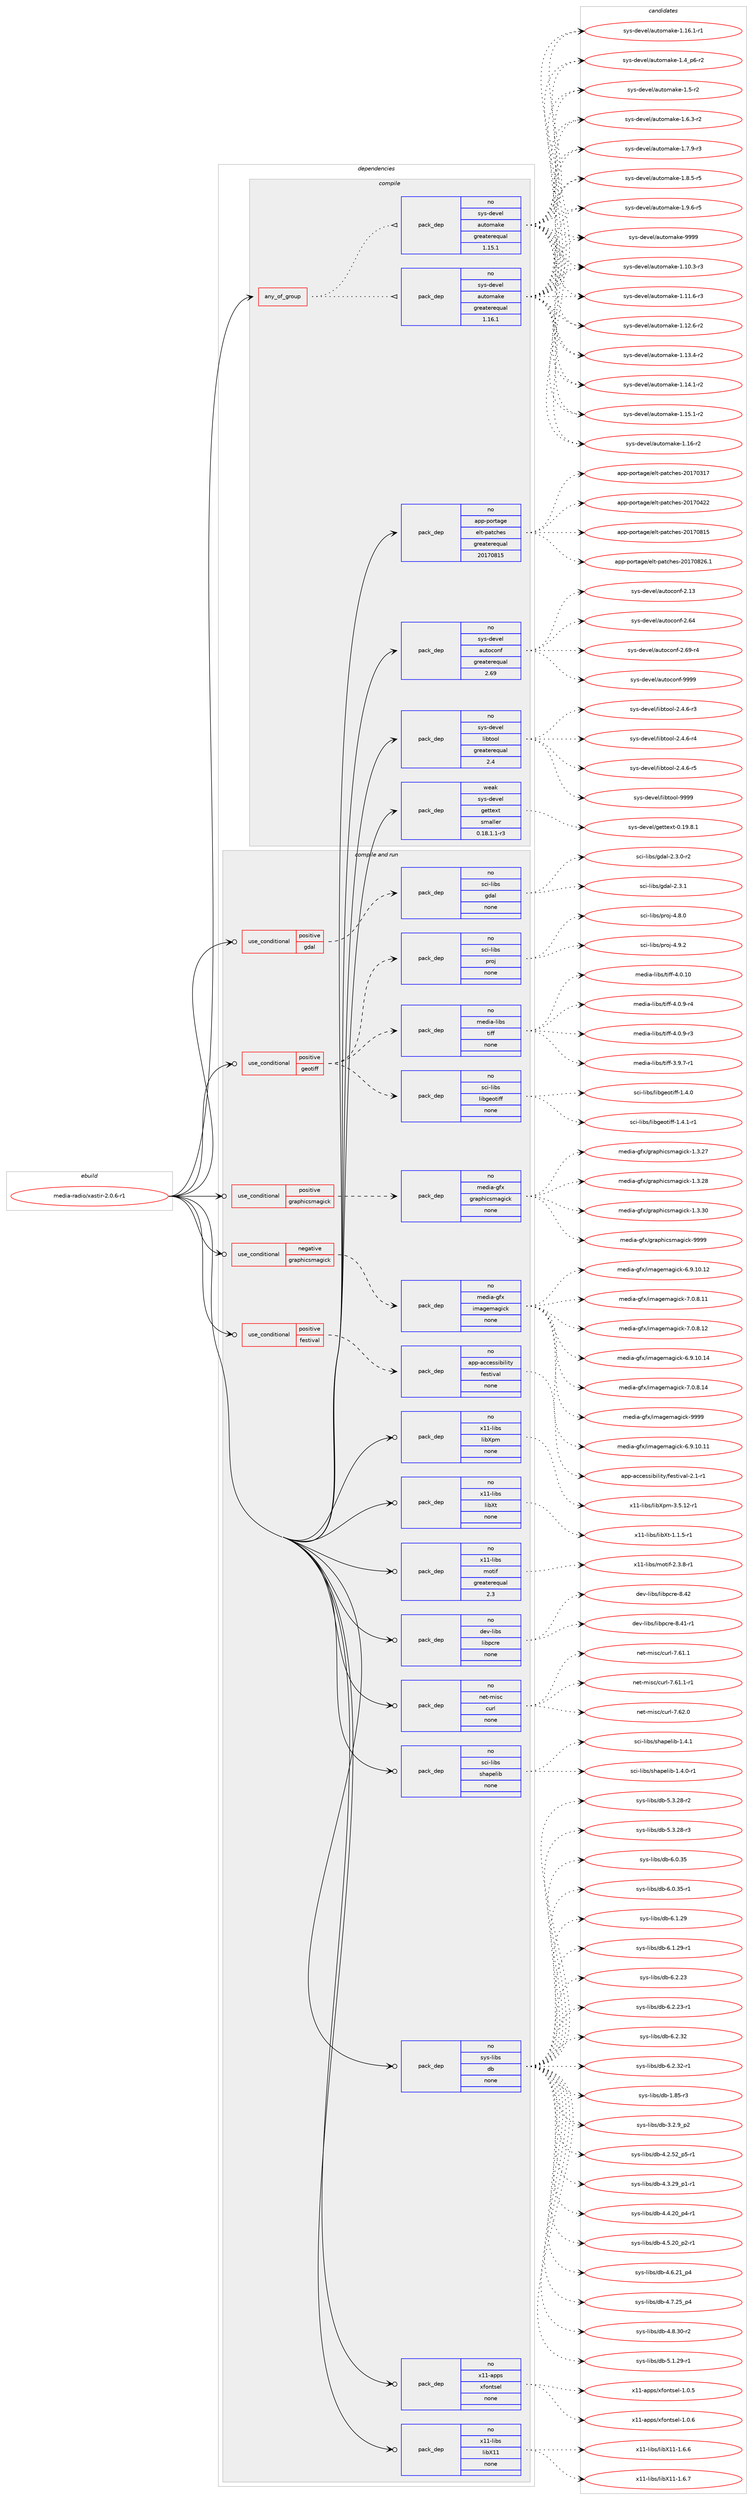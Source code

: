 digraph prolog {

# *************
# Graph options
# *************

newrank=true;
concentrate=true;
compound=true;
graph [rankdir=LR,fontname=Helvetica,fontsize=10,ranksep=1.5];#, ranksep=2.5, nodesep=0.2];
edge  [arrowhead=vee];
node  [fontname=Helvetica,fontsize=10];

# **********
# The ebuild
# **********

subgraph cluster_leftcol {
color=gray;
rank=same;
label=<<i>ebuild</i>>;
id [label="media-radio/xastir-2.0.6-r1", color=red, width=4, href="../media-radio/xastir-2.0.6-r1.svg"];
}

# ****************
# The dependencies
# ****************

subgraph cluster_midcol {
color=gray;
label=<<i>dependencies</i>>;
subgraph cluster_compile {
fillcolor="#eeeeee";
style=filled;
label=<<i>compile</i>>;
subgraph any124 {
dependency5331 [label=<<TABLE BORDER="0" CELLBORDER="1" CELLSPACING="0" CELLPADDING="4"><TR><TD CELLPADDING="10">any_of_group</TD></TR></TABLE>>, shape=none, color=red];subgraph pack4375 {
dependency5332 [label=<<TABLE BORDER="0" CELLBORDER="1" CELLSPACING="0" CELLPADDING="4" WIDTH="220"><TR><TD ROWSPAN="6" CELLPADDING="30">pack_dep</TD></TR><TR><TD WIDTH="110">no</TD></TR><TR><TD>sys-devel</TD></TR><TR><TD>automake</TD></TR><TR><TD>greaterequal</TD></TR><TR><TD>1.16.1</TD></TR></TABLE>>, shape=none, color=blue];
}
dependency5331:e -> dependency5332:w [weight=20,style="dotted",arrowhead="oinv"];
subgraph pack4376 {
dependency5333 [label=<<TABLE BORDER="0" CELLBORDER="1" CELLSPACING="0" CELLPADDING="4" WIDTH="220"><TR><TD ROWSPAN="6" CELLPADDING="30">pack_dep</TD></TR><TR><TD WIDTH="110">no</TD></TR><TR><TD>sys-devel</TD></TR><TR><TD>automake</TD></TR><TR><TD>greaterequal</TD></TR><TR><TD>1.15.1</TD></TR></TABLE>>, shape=none, color=blue];
}
dependency5331:e -> dependency5333:w [weight=20,style="dotted",arrowhead="oinv"];
}
id:e -> dependency5331:w [weight=20,style="solid",arrowhead="vee"];
subgraph pack4377 {
dependency5334 [label=<<TABLE BORDER="0" CELLBORDER="1" CELLSPACING="0" CELLPADDING="4" WIDTH="220"><TR><TD ROWSPAN="6" CELLPADDING="30">pack_dep</TD></TR><TR><TD WIDTH="110">no</TD></TR><TR><TD>app-portage</TD></TR><TR><TD>elt-patches</TD></TR><TR><TD>greaterequal</TD></TR><TR><TD>20170815</TD></TR></TABLE>>, shape=none, color=blue];
}
id:e -> dependency5334:w [weight=20,style="solid",arrowhead="vee"];
subgraph pack4378 {
dependency5335 [label=<<TABLE BORDER="0" CELLBORDER="1" CELLSPACING="0" CELLPADDING="4" WIDTH="220"><TR><TD ROWSPAN="6" CELLPADDING="30">pack_dep</TD></TR><TR><TD WIDTH="110">no</TD></TR><TR><TD>sys-devel</TD></TR><TR><TD>autoconf</TD></TR><TR><TD>greaterequal</TD></TR><TR><TD>2.69</TD></TR></TABLE>>, shape=none, color=blue];
}
id:e -> dependency5335:w [weight=20,style="solid",arrowhead="vee"];
subgraph pack4379 {
dependency5336 [label=<<TABLE BORDER="0" CELLBORDER="1" CELLSPACING="0" CELLPADDING="4" WIDTH="220"><TR><TD ROWSPAN="6" CELLPADDING="30">pack_dep</TD></TR><TR><TD WIDTH="110">no</TD></TR><TR><TD>sys-devel</TD></TR><TR><TD>libtool</TD></TR><TR><TD>greaterequal</TD></TR><TR><TD>2.4</TD></TR></TABLE>>, shape=none, color=blue];
}
id:e -> dependency5336:w [weight=20,style="solid",arrowhead="vee"];
subgraph pack4380 {
dependency5337 [label=<<TABLE BORDER="0" CELLBORDER="1" CELLSPACING="0" CELLPADDING="4" WIDTH="220"><TR><TD ROWSPAN="6" CELLPADDING="30">pack_dep</TD></TR><TR><TD WIDTH="110">weak</TD></TR><TR><TD>sys-devel</TD></TR><TR><TD>gettext</TD></TR><TR><TD>smaller</TD></TR><TR><TD>0.18.1.1-r3</TD></TR></TABLE>>, shape=none, color=blue];
}
id:e -> dependency5337:w [weight=20,style="solid",arrowhead="vee"];
}
subgraph cluster_compileandrun {
fillcolor="#eeeeee";
style=filled;
label=<<i>compile and run</i>>;
subgraph cond824 {
dependency5338 [label=<<TABLE BORDER="0" CELLBORDER="1" CELLSPACING="0" CELLPADDING="4"><TR><TD ROWSPAN="3" CELLPADDING="10">use_conditional</TD></TR><TR><TD>negative</TD></TR><TR><TD>graphicsmagick</TD></TR></TABLE>>, shape=none, color=red];
subgraph pack4381 {
dependency5339 [label=<<TABLE BORDER="0" CELLBORDER="1" CELLSPACING="0" CELLPADDING="4" WIDTH="220"><TR><TD ROWSPAN="6" CELLPADDING="30">pack_dep</TD></TR><TR><TD WIDTH="110">no</TD></TR><TR><TD>media-gfx</TD></TR><TR><TD>imagemagick</TD></TR><TR><TD>none</TD></TR><TR><TD></TD></TR></TABLE>>, shape=none, color=blue];
}
dependency5338:e -> dependency5339:w [weight=20,style="dashed",arrowhead="vee"];
}
id:e -> dependency5338:w [weight=20,style="solid",arrowhead="odotvee"];
subgraph cond825 {
dependency5340 [label=<<TABLE BORDER="0" CELLBORDER="1" CELLSPACING="0" CELLPADDING="4"><TR><TD ROWSPAN="3" CELLPADDING="10">use_conditional</TD></TR><TR><TD>positive</TD></TR><TR><TD>festival</TD></TR></TABLE>>, shape=none, color=red];
subgraph pack4382 {
dependency5341 [label=<<TABLE BORDER="0" CELLBORDER="1" CELLSPACING="0" CELLPADDING="4" WIDTH="220"><TR><TD ROWSPAN="6" CELLPADDING="30">pack_dep</TD></TR><TR><TD WIDTH="110">no</TD></TR><TR><TD>app-accessibility</TD></TR><TR><TD>festival</TD></TR><TR><TD>none</TD></TR><TR><TD></TD></TR></TABLE>>, shape=none, color=blue];
}
dependency5340:e -> dependency5341:w [weight=20,style="dashed",arrowhead="vee"];
}
id:e -> dependency5340:w [weight=20,style="solid",arrowhead="odotvee"];
subgraph cond826 {
dependency5342 [label=<<TABLE BORDER="0" CELLBORDER="1" CELLSPACING="0" CELLPADDING="4"><TR><TD ROWSPAN="3" CELLPADDING="10">use_conditional</TD></TR><TR><TD>positive</TD></TR><TR><TD>gdal</TD></TR></TABLE>>, shape=none, color=red];
subgraph pack4383 {
dependency5343 [label=<<TABLE BORDER="0" CELLBORDER="1" CELLSPACING="0" CELLPADDING="4" WIDTH="220"><TR><TD ROWSPAN="6" CELLPADDING="30">pack_dep</TD></TR><TR><TD WIDTH="110">no</TD></TR><TR><TD>sci-libs</TD></TR><TR><TD>gdal</TD></TR><TR><TD>none</TD></TR><TR><TD></TD></TR></TABLE>>, shape=none, color=blue];
}
dependency5342:e -> dependency5343:w [weight=20,style="dashed",arrowhead="vee"];
}
id:e -> dependency5342:w [weight=20,style="solid",arrowhead="odotvee"];
subgraph cond827 {
dependency5344 [label=<<TABLE BORDER="0" CELLBORDER="1" CELLSPACING="0" CELLPADDING="4"><TR><TD ROWSPAN="3" CELLPADDING="10">use_conditional</TD></TR><TR><TD>positive</TD></TR><TR><TD>geotiff</TD></TR></TABLE>>, shape=none, color=red];
subgraph pack4384 {
dependency5345 [label=<<TABLE BORDER="0" CELLBORDER="1" CELLSPACING="0" CELLPADDING="4" WIDTH="220"><TR><TD ROWSPAN="6" CELLPADDING="30">pack_dep</TD></TR><TR><TD WIDTH="110">no</TD></TR><TR><TD>sci-libs</TD></TR><TR><TD>proj</TD></TR><TR><TD>none</TD></TR><TR><TD></TD></TR></TABLE>>, shape=none, color=blue];
}
dependency5344:e -> dependency5345:w [weight=20,style="dashed",arrowhead="vee"];
subgraph pack4385 {
dependency5346 [label=<<TABLE BORDER="0" CELLBORDER="1" CELLSPACING="0" CELLPADDING="4" WIDTH="220"><TR><TD ROWSPAN="6" CELLPADDING="30">pack_dep</TD></TR><TR><TD WIDTH="110">no</TD></TR><TR><TD>sci-libs</TD></TR><TR><TD>libgeotiff</TD></TR><TR><TD>none</TD></TR><TR><TD></TD></TR></TABLE>>, shape=none, color=blue];
}
dependency5344:e -> dependency5346:w [weight=20,style="dashed",arrowhead="vee"];
subgraph pack4386 {
dependency5347 [label=<<TABLE BORDER="0" CELLBORDER="1" CELLSPACING="0" CELLPADDING="4" WIDTH="220"><TR><TD ROWSPAN="6" CELLPADDING="30">pack_dep</TD></TR><TR><TD WIDTH="110">no</TD></TR><TR><TD>media-libs</TD></TR><TR><TD>tiff</TD></TR><TR><TD>none</TD></TR><TR><TD></TD></TR></TABLE>>, shape=none, color=blue];
}
dependency5344:e -> dependency5347:w [weight=20,style="dashed",arrowhead="vee"];
}
id:e -> dependency5344:w [weight=20,style="solid",arrowhead="odotvee"];
subgraph cond828 {
dependency5348 [label=<<TABLE BORDER="0" CELLBORDER="1" CELLSPACING="0" CELLPADDING="4"><TR><TD ROWSPAN="3" CELLPADDING="10">use_conditional</TD></TR><TR><TD>positive</TD></TR><TR><TD>graphicsmagick</TD></TR></TABLE>>, shape=none, color=red];
subgraph pack4387 {
dependency5349 [label=<<TABLE BORDER="0" CELLBORDER="1" CELLSPACING="0" CELLPADDING="4" WIDTH="220"><TR><TD ROWSPAN="6" CELLPADDING="30">pack_dep</TD></TR><TR><TD WIDTH="110">no</TD></TR><TR><TD>media-gfx</TD></TR><TR><TD>graphicsmagick</TD></TR><TR><TD>none</TD></TR><TR><TD></TD></TR></TABLE>>, shape=none, color=blue];
}
dependency5348:e -> dependency5349:w [weight=20,style="dashed",arrowhead="vee"];
}
id:e -> dependency5348:w [weight=20,style="solid",arrowhead="odotvee"];
subgraph pack4388 {
dependency5350 [label=<<TABLE BORDER="0" CELLBORDER="1" CELLSPACING="0" CELLPADDING="4" WIDTH="220"><TR><TD ROWSPAN="6" CELLPADDING="30">pack_dep</TD></TR><TR><TD WIDTH="110">no</TD></TR><TR><TD>dev-libs</TD></TR><TR><TD>libpcre</TD></TR><TR><TD>none</TD></TR><TR><TD></TD></TR></TABLE>>, shape=none, color=blue];
}
id:e -> dependency5350:w [weight=20,style="solid",arrowhead="odotvee"];
subgraph pack4389 {
dependency5351 [label=<<TABLE BORDER="0" CELLBORDER="1" CELLSPACING="0" CELLPADDING="4" WIDTH="220"><TR><TD ROWSPAN="6" CELLPADDING="30">pack_dep</TD></TR><TR><TD WIDTH="110">no</TD></TR><TR><TD>net-misc</TD></TR><TR><TD>curl</TD></TR><TR><TD>none</TD></TR><TR><TD></TD></TR></TABLE>>, shape=none, color=blue];
}
id:e -> dependency5351:w [weight=20,style="solid",arrowhead="odotvee"];
subgraph pack4390 {
dependency5352 [label=<<TABLE BORDER="0" CELLBORDER="1" CELLSPACING="0" CELLPADDING="4" WIDTH="220"><TR><TD ROWSPAN="6" CELLPADDING="30">pack_dep</TD></TR><TR><TD WIDTH="110">no</TD></TR><TR><TD>sci-libs</TD></TR><TR><TD>shapelib</TD></TR><TR><TD>none</TD></TR><TR><TD></TD></TR></TABLE>>, shape=none, color=blue];
}
id:e -> dependency5352:w [weight=20,style="solid",arrowhead="odotvee"];
subgraph pack4391 {
dependency5353 [label=<<TABLE BORDER="0" CELLBORDER="1" CELLSPACING="0" CELLPADDING="4" WIDTH="220"><TR><TD ROWSPAN="6" CELLPADDING="30">pack_dep</TD></TR><TR><TD WIDTH="110">no</TD></TR><TR><TD>sys-libs</TD></TR><TR><TD>db</TD></TR><TR><TD>none</TD></TR><TR><TD></TD></TR></TABLE>>, shape=none, color=blue];
}
id:e -> dependency5353:w [weight=20,style="solid",arrowhead="odotvee"];
subgraph pack4392 {
dependency5354 [label=<<TABLE BORDER="0" CELLBORDER="1" CELLSPACING="0" CELLPADDING="4" WIDTH="220"><TR><TD ROWSPAN="6" CELLPADDING="30">pack_dep</TD></TR><TR><TD WIDTH="110">no</TD></TR><TR><TD>x11-apps</TD></TR><TR><TD>xfontsel</TD></TR><TR><TD>none</TD></TR><TR><TD></TD></TR></TABLE>>, shape=none, color=blue];
}
id:e -> dependency5354:w [weight=20,style="solid",arrowhead="odotvee"];
subgraph pack4393 {
dependency5355 [label=<<TABLE BORDER="0" CELLBORDER="1" CELLSPACING="0" CELLPADDING="4" WIDTH="220"><TR><TD ROWSPAN="6" CELLPADDING="30">pack_dep</TD></TR><TR><TD WIDTH="110">no</TD></TR><TR><TD>x11-libs</TD></TR><TR><TD>libX11</TD></TR><TR><TD>none</TD></TR><TR><TD></TD></TR></TABLE>>, shape=none, color=blue];
}
id:e -> dependency5355:w [weight=20,style="solid",arrowhead="odotvee"];
subgraph pack4394 {
dependency5356 [label=<<TABLE BORDER="0" CELLBORDER="1" CELLSPACING="0" CELLPADDING="4" WIDTH="220"><TR><TD ROWSPAN="6" CELLPADDING="30">pack_dep</TD></TR><TR><TD WIDTH="110">no</TD></TR><TR><TD>x11-libs</TD></TR><TR><TD>libXpm</TD></TR><TR><TD>none</TD></TR><TR><TD></TD></TR></TABLE>>, shape=none, color=blue];
}
id:e -> dependency5356:w [weight=20,style="solid",arrowhead="odotvee"];
subgraph pack4395 {
dependency5357 [label=<<TABLE BORDER="0" CELLBORDER="1" CELLSPACING="0" CELLPADDING="4" WIDTH="220"><TR><TD ROWSPAN="6" CELLPADDING="30">pack_dep</TD></TR><TR><TD WIDTH="110">no</TD></TR><TR><TD>x11-libs</TD></TR><TR><TD>libXt</TD></TR><TR><TD>none</TD></TR><TR><TD></TD></TR></TABLE>>, shape=none, color=blue];
}
id:e -> dependency5357:w [weight=20,style="solid",arrowhead="odotvee"];
subgraph pack4396 {
dependency5358 [label=<<TABLE BORDER="0" CELLBORDER="1" CELLSPACING="0" CELLPADDING="4" WIDTH="220"><TR><TD ROWSPAN="6" CELLPADDING="30">pack_dep</TD></TR><TR><TD WIDTH="110">no</TD></TR><TR><TD>x11-libs</TD></TR><TR><TD>motif</TD></TR><TR><TD>greaterequal</TD></TR><TR><TD>2.3</TD></TR></TABLE>>, shape=none, color=blue];
}
id:e -> dependency5358:w [weight=20,style="solid",arrowhead="odotvee"];
}
subgraph cluster_run {
fillcolor="#eeeeee";
style=filled;
label=<<i>run</i>>;
}
}

# **************
# The candidates
# **************

subgraph cluster_choices {
rank=same;
color=gray;
label=<<i>candidates</i>>;

subgraph choice4375 {
color=black;
nodesep=1;
choice11512111545100101118101108479711711611110997107101454946494846514511451 [label="sys-devel/automake-1.10.3-r3", color=red, width=4,href="../sys-devel/automake-1.10.3-r3.svg"];
choice11512111545100101118101108479711711611110997107101454946494946544511451 [label="sys-devel/automake-1.11.6-r3", color=red, width=4,href="../sys-devel/automake-1.11.6-r3.svg"];
choice11512111545100101118101108479711711611110997107101454946495046544511450 [label="sys-devel/automake-1.12.6-r2", color=red, width=4,href="../sys-devel/automake-1.12.6-r2.svg"];
choice11512111545100101118101108479711711611110997107101454946495146524511450 [label="sys-devel/automake-1.13.4-r2", color=red, width=4,href="../sys-devel/automake-1.13.4-r2.svg"];
choice11512111545100101118101108479711711611110997107101454946495246494511450 [label="sys-devel/automake-1.14.1-r2", color=red, width=4,href="../sys-devel/automake-1.14.1-r2.svg"];
choice11512111545100101118101108479711711611110997107101454946495346494511450 [label="sys-devel/automake-1.15.1-r2", color=red, width=4,href="../sys-devel/automake-1.15.1-r2.svg"];
choice1151211154510010111810110847971171161111099710710145494649544511450 [label="sys-devel/automake-1.16-r2", color=red, width=4,href="../sys-devel/automake-1.16-r2.svg"];
choice11512111545100101118101108479711711611110997107101454946495446494511449 [label="sys-devel/automake-1.16.1-r1", color=red, width=4,href="../sys-devel/automake-1.16.1-r1.svg"];
choice115121115451001011181011084797117116111109971071014549465295112544511450 [label="sys-devel/automake-1.4_p6-r2", color=red, width=4,href="../sys-devel/automake-1.4_p6-r2.svg"];
choice11512111545100101118101108479711711611110997107101454946534511450 [label="sys-devel/automake-1.5-r2", color=red, width=4,href="../sys-devel/automake-1.5-r2.svg"];
choice115121115451001011181011084797117116111109971071014549465446514511450 [label="sys-devel/automake-1.6.3-r2", color=red, width=4,href="../sys-devel/automake-1.6.3-r2.svg"];
choice115121115451001011181011084797117116111109971071014549465546574511451 [label="sys-devel/automake-1.7.9-r3", color=red, width=4,href="../sys-devel/automake-1.7.9-r3.svg"];
choice115121115451001011181011084797117116111109971071014549465646534511453 [label="sys-devel/automake-1.8.5-r5", color=red, width=4,href="../sys-devel/automake-1.8.5-r5.svg"];
choice115121115451001011181011084797117116111109971071014549465746544511453 [label="sys-devel/automake-1.9.6-r5", color=red, width=4,href="../sys-devel/automake-1.9.6-r5.svg"];
choice115121115451001011181011084797117116111109971071014557575757 [label="sys-devel/automake-9999", color=red, width=4,href="../sys-devel/automake-9999.svg"];
dependency5332:e -> choice11512111545100101118101108479711711611110997107101454946494846514511451:w [style=dotted,weight="100"];
dependency5332:e -> choice11512111545100101118101108479711711611110997107101454946494946544511451:w [style=dotted,weight="100"];
dependency5332:e -> choice11512111545100101118101108479711711611110997107101454946495046544511450:w [style=dotted,weight="100"];
dependency5332:e -> choice11512111545100101118101108479711711611110997107101454946495146524511450:w [style=dotted,weight="100"];
dependency5332:e -> choice11512111545100101118101108479711711611110997107101454946495246494511450:w [style=dotted,weight="100"];
dependency5332:e -> choice11512111545100101118101108479711711611110997107101454946495346494511450:w [style=dotted,weight="100"];
dependency5332:e -> choice1151211154510010111810110847971171161111099710710145494649544511450:w [style=dotted,weight="100"];
dependency5332:e -> choice11512111545100101118101108479711711611110997107101454946495446494511449:w [style=dotted,weight="100"];
dependency5332:e -> choice115121115451001011181011084797117116111109971071014549465295112544511450:w [style=dotted,weight="100"];
dependency5332:e -> choice11512111545100101118101108479711711611110997107101454946534511450:w [style=dotted,weight="100"];
dependency5332:e -> choice115121115451001011181011084797117116111109971071014549465446514511450:w [style=dotted,weight="100"];
dependency5332:e -> choice115121115451001011181011084797117116111109971071014549465546574511451:w [style=dotted,weight="100"];
dependency5332:e -> choice115121115451001011181011084797117116111109971071014549465646534511453:w [style=dotted,weight="100"];
dependency5332:e -> choice115121115451001011181011084797117116111109971071014549465746544511453:w [style=dotted,weight="100"];
dependency5332:e -> choice115121115451001011181011084797117116111109971071014557575757:w [style=dotted,weight="100"];
}
subgraph choice4376 {
color=black;
nodesep=1;
choice11512111545100101118101108479711711611110997107101454946494846514511451 [label="sys-devel/automake-1.10.3-r3", color=red, width=4,href="../sys-devel/automake-1.10.3-r3.svg"];
choice11512111545100101118101108479711711611110997107101454946494946544511451 [label="sys-devel/automake-1.11.6-r3", color=red, width=4,href="../sys-devel/automake-1.11.6-r3.svg"];
choice11512111545100101118101108479711711611110997107101454946495046544511450 [label="sys-devel/automake-1.12.6-r2", color=red, width=4,href="../sys-devel/automake-1.12.6-r2.svg"];
choice11512111545100101118101108479711711611110997107101454946495146524511450 [label="sys-devel/automake-1.13.4-r2", color=red, width=4,href="../sys-devel/automake-1.13.4-r2.svg"];
choice11512111545100101118101108479711711611110997107101454946495246494511450 [label="sys-devel/automake-1.14.1-r2", color=red, width=4,href="../sys-devel/automake-1.14.1-r2.svg"];
choice11512111545100101118101108479711711611110997107101454946495346494511450 [label="sys-devel/automake-1.15.1-r2", color=red, width=4,href="../sys-devel/automake-1.15.1-r2.svg"];
choice1151211154510010111810110847971171161111099710710145494649544511450 [label="sys-devel/automake-1.16-r2", color=red, width=4,href="../sys-devel/automake-1.16-r2.svg"];
choice11512111545100101118101108479711711611110997107101454946495446494511449 [label="sys-devel/automake-1.16.1-r1", color=red, width=4,href="../sys-devel/automake-1.16.1-r1.svg"];
choice115121115451001011181011084797117116111109971071014549465295112544511450 [label="sys-devel/automake-1.4_p6-r2", color=red, width=4,href="../sys-devel/automake-1.4_p6-r2.svg"];
choice11512111545100101118101108479711711611110997107101454946534511450 [label="sys-devel/automake-1.5-r2", color=red, width=4,href="../sys-devel/automake-1.5-r2.svg"];
choice115121115451001011181011084797117116111109971071014549465446514511450 [label="sys-devel/automake-1.6.3-r2", color=red, width=4,href="../sys-devel/automake-1.6.3-r2.svg"];
choice115121115451001011181011084797117116111109971071014549465546574511451 [label="sys-devel/automake-1.7.9-r3", color=red, width=4,href="../sys-devel/automake-1.7.9-r3.svg"];
choice115121115451001011181011084797117116111109971071014549465646534511453 [label="sys-devel/automake-1.8.5-r5", color=red, width=4,href="../sys-devel/automake-1.8.5-r5.svg"];
choice115121115451001011181011084797117116111109971071014549465746544511453 [label="sys-devel/automake-1.9.6-r5", color=red, width=4,href="../sys-devel/automake-1.9.6-r5.svg"];
choice115121115451001011181011084797117116111109971071014557575757 [label="sys-devel/automake-9999", color=red, width=4,href="../sys-devel/automake-9999.svg"];
dependency5333:e -> choice11512111545100101118101108479711711611110997107101454946494846514511451:w [style=dotted,weight="100"];
dependency5333:e -> choice11512111545100101118101108479711711611110997107101454946494946544511451:w [style=dotted,weight="100"];
dependency5333:e -> choice11512111545100101118101108479711711611110997107101454946495046544511450:w [style=dotted,weight="100"];
dependency5333:e -> choice11512111545100101118101108479711711611110997107101454946495146524511450:w [style=dotted,weight="100"];
dependency5333:e -> choice11512111545100101118101108479711711611110997107101454946495246494511450:w [style=dotted,weight="100"];
dependency5333:e -> choice11512111545100101118101108479711711611110997107101454946495346494511450:w [style=dotted,weight="100"];
dependency5333:e -> choice1151211154510010111810110847971171161111099710710145494649544511450:w [style=dotted,weight="100"];
dependency5333:e -> choice11512111545100101118101108479711711611110997107101454946495446494511449:w [style=dotted,weight="100"];
dependency5333:e -> choice115121115451001011181011084797117116111109971071014549465295112544511450:w [style=dotted,weight="100"];
dependency5333:e -> choice11512111545100101118101108479711711611110997107101454946534511450:w [style=dotted,weight="100"];
dependency5333:e -> choice115121115451001011181011084797117116111109971071014549465446514511450:w [style=dotted,weight="100"];
dependency5333:e -> choice115121115451001011181011084797117116111109971071014549465546574511451:w [style=dotted,weight="100"];
dependency5333:e -> choice115121115451001011181011084797117116111109971071014549465646534511453:w [style=dotted,weight="100"];
dependency5333:e -> choice115121115451001011181011084797117116111109971071014549465746544511453:w [style=dotted,weight="100"];
dependency5333:e -> choice115121115451001011181011084797117116111109971071014557575757:w [style=dotted,weight="100"];
}
subgraph choice4377 {
color=black;
nodesep=1;
choice97112112451121111141169710310147101108116451129711699104101115455048495548514955 [label="app-portage/elt-patches-20170317", color=red, width=4,href="../app-portage/elt-patches-20170317.svg"];
choice97112112451121111141169710310147101108116451129711699104101115455048495548525050 [label="app-portage/elt-patches-20170422", color=red, width=4,href="../app-portage/elt-patches-20170422.svg"];
choice97112112451121111141169710310147101108116451129711699104101115455048495548564953 [label="app-portage/elt-patches-20170815", color=red, width=4,href="../app-portage/elt-patches-20170815.svg"];
choice971121124511211111411697103101471011081164511297116991041011154550484955485650544649 [label="app-portage/elt-patches-20170826.1", color=red, width=4,href="../app-portage/elt-patches-20170826.1.svg"];
dependency5334:e -> choice97112112451121111141169710310147101108116451129711699104101115455048495548514955:w [style=dotted,weight="100"];
dependency5334:e -> choice97112112451121111141169710310147101108116451129711699104101115455048495548525050:w [style=dotted,weight="100"];
dependency5334:e -> choice97112112451121111141169710310147101108116451129711699104101115455048495548564953:w [style=dotted,weight="100"];
dependency5334:e -> choice971121124511211111411697103101471011081164511297116991041011154550484955485650544649:w [style=dotted,weight="100"];
}
subgraph choice4378 {
color=black;
nodesep=1;
choice115121115451001011181011084797117116111991111101024550464951 [label="sys-devel/autoconf-2.13", color=red, width=4,href="../sys-devel/autoconf-2.13.svg"];
choice115121115451001011181011084797117116111991111101024550465452 [label="sys-devel/autoconf-2.64", color=red, width=4,href="../sys-devel/autoconf-2.64.svg"];
choice1151211154510010111810110847971171161119911111010245504654574511452 [label="sys-devel/autoconf-2.69-r4", color=red, width=4,href="../sys-devel/autoconf-2.69-r4.svg"];
choice115121115451001011181011084797117116111991111101024557575757 [label="sys-devel/autoconf-9999", color=red, width=4,href="../sys-devel/autoconf-9999.svg"];
dependency5335:e -> choice115121115451001011181011084797117116111991111101024550464951:w [style=dotted,weight="100"];
dependency5335:e -> choice115121115451001011181011084797117116111991111101024550465452:w [style=dotted,weight="100"];
dependency5335:e -> choice1151211154510010111810110847971171161119911111010245504654574511452:w [style=dotted,weight="100"];
dependency5335:e -> choice115121115451001011181011084797117116111991111101024557575757:w [style=dotted,weight="100"];
}
subgraph choice4379 {
color=black;
nodesep=1;
choice1151211154510010111810110847108105981161111111084550465246544511451 [label="sys-devel/libtool-2.4.6-r3", color=red, width=4,href="../sys-devel/libtool-2.4.6-r3.svg"];
choice1151211154510010111810110847108105981161111111084550465246544511452 [label="sys-devel/libtool-2.4.6-r4", color=red, width=4,href="../sys-devel/libtool-2.4.6-r4.svg"];
choice1151211154510010111810110847108105981161111111084550465246544511453 [label="sys-devel/libtool-2.4.6-r5", color=red, width=4,href="../sys-devel/libtool-2.4.6-r5.svg"];
choice1151211154510010111810110847108105981161111111084557575757 [label="sys-devel/libtool-9999", color=red, width=4,href="../sys-devel/libtool-9999.svg"];
dependency5336:e -> choice1151211154510010111810110847108105981161111111084550465246544511451:w [style=dotted,weight="100"];
dependency5336:e -> choice1151211154510010111810110847108105981161111111084550465246544511452:w [style=dotted,weight="100"];
dependency5336:e -> choice1151211154510010111810110847108105981161111111084550465246544511453:w [style=dotted,weight="100"];
dependency5336:e -> choice1151211154510010111810110847108105981161111111084557575757:w [style=dotted,weight="100"];
}
subgraph choice4380 {
color=black;
nodesep=1;
choice1151211154510010111810110847103101116116101120116454846495746564649 [label="sys-devel/gettext-0.19.8.1", color=red, width=4,href="../sys-devel/gettext-0.19.8.1.svg"];
dependency5337:e -> choice1151211154510010111810110847103101116116101120116454846495746564649:w [style=dotted,weight="100"];
}
subgraph choice4381 {
color=black;
nodesep=1;
choice10910110010597451031021204710510997103101109971031059910745544657464948464949 [label="media-gfx/imagemagick-6.9.10.11", color=red, width=4,href="../media-gfx/imagemagick-6.9.10.11.svg"];
choice10910110010597451031021204710510997103101109971031059910745544657464948464950 [label="media-gfx/imagemagick-6.9.10.12", color=red, width=4,href="../media-gfx/imagemagick-6.9.10.12.svg"];
choice109101100105974510310212047105109971031011099710310599107455546484656464949 [label="media-gfx/imagemagick-7.0.8.11", color=red, width=4,href="../media-gfx/imagemagick-7.0.8.11.svg"];
choice109101100105974510310212047105109971031011099710310599107455546484656464950 [label="media-gfx/imagemagick-7.0.8.12", color=red, width=4,href="../media-gfx/imagemagick-7.0.8.12.svg"];
choice10910110010597451031021204710510997103101109971031059910745544657464948464952 [label="media-gfx/imagemagick-6.9.10.14", color=red, width=4,href="../media-gfx/imagemagick-6.9.10.14.svg"];
choice109101100105974510310212047105109971031011099710310599107455546484656464952 [label="media-gfx/imagemagick-7.0.8.14", color=red, width=4,href="../media-gfx/imagemagick-7.0.8.14.svg"];
choice1091011001059745103102120471051099710310110997103105991074557575757 [label="media-gfx/imagemagick-9999", color=red, width=4,href="../media-gfx/imagemagick-9999.svg"];
dependency5339:e -> choice10910110010597451031021204710510997103101109971031059910745544657464948464949:w [style=dotted,weight="100"];
dependency5339:e -> choice10910110010597451031021204710510997103101109971031059910745544657464948464950:w [style=dotted,weight="100"];
dependency5339:e -> choice109101100105974510310212047105109971031011099710310599107455546484656464949:w [style=dotted,weight="100"];
dependency5339:e -> choice109101100105974510310212047105109971031011099710310599107455546484656464950:w [style=dotted,weight="100"];
dependency5339:e -> choice10910110010597451031021204710510997103101109971031059910745544657464948464952:w [style=dotted,weight="100"];
dependency5339:e -> choice109101100105974510310212047105109971031011099710310599107455546484656464952:w [style=dotted,weight="100"];
dependency5339:e -> choice1091011001059745103102120471051099710310110997103105991074557575757:w [style=dotted,weight="100"];
}
subgraph choice4382 {
color=black;
nodesep=1;
choice9711211245979999101115115105981051081051161214710210111511610511897108455046494511449 [label="app-accessibility/festival-2.1-r1", color=red, width=4,href="../app-accessibility/festival-2.1-r1.svg"];
dependency5341:e -> choice9711211245979999101115115105981051081051161214710210111511610511897108455046494511449:w [style=dotted,weight="100"];
}
subgraph choice4383 {
color=black;
nodesep=1;
choice11599105451081059811547103100971084550465146484511450 [label="sci-libs/gdal-2.3.0-r2", color=red, width=4,href="../sci-libs/gdal-2.3.0-r2.svg"];
choice1159910545108105981154710310097108455046514649 [label="sci-libs/gdal-2.3.1", color=red, width=4,href="../sci-libs/gdal-2.3.1.svg"];
dependency5343:e -> choice11599105451081059811547103100971084550465146484511450:w [style=dotted,weight="100"];
dependency5343:e -> choice1159910545108105981154710310097108455046514649:w [style=dotted,weight="100"];
}
subgraph choice4384 {
color=black;
nodesep=1;
choice11599105451081059811547112114111106455246564648 [label="sci-libs/proj-4.8.0", color=red, width=4,href="../sci-libs/proj-4.8.0.svg"];
choice11599105451081059811547112114111106455246574650 [label="sci-libs/proj-4.9.2", color=red, width=4,href="../sci-libs/proj-4.9.2.svg"];
dependency5345:e -> choice11599105451081059811547112114111106455246564648:w [style=dotted,weight="100"];
dependency5345:e -> choice11599105451081059811547112114111106455246574650:w [style=dotted,weight="100"];
}
subgraph choice4385 {
color=black;
nodesep=1;
choice1159910545108105981154710810598103101111116105102102454946524648 [label="sci-libs/libgeotiff-1.4.0", color=red, width=4,href="../sci-libs/libgeotiff-1.4.0.svg"];
choice11599105451081059811547108105981031011111161051021024549465246494511449 [label="sci-libs/libgeotiff-1.4.1-r1", color=red, width=4,href="../sci-libs/libgeotiff-1.4.1-r1.svg"];
dependency5346:e -> choice1159910545108105981154710810598103101111116105102102454946524648:w [style=dotted,weight="100"];
dependency5346:e -> choice11599105451081059811547108105981031011111161051021024549465246494511449:w [style=dotted,weight="100"];
}
subgraph choice4386 {
color=black;
nodesep=1;
choice109101100105974510810598115471161051021024552464846574511451 [label="media-libs/tiff-4.0.9-r3", color=red, width=4,href="../media-libs/tiff-4.0.9-r3.svg"];
choice109101100105974510810598115471161051021024551465746554511449 [label="media-libs/tiff-3.9.7-r1", color=red, width=4,href="../media-libs/tiff-3.9.7-r1.svg"];
choice1091011001059745108105981154711610510210245524648464948 [label="media-libs/tiff-4.0.10", color=red, width=4,href="../media-libs/tiff-4.0.10.svg"];
choice109101100105974510810598115471161051021024552464846574511452 [label="media-libs/tiff-4.0.9-r4", color=red, width=4,href="../media-libs/tiff-4.0.9-r4.svg"];
dependency5347:e -> choice109101100105974510810598115471161051021024552464846574511451:w [style=dotted,weight="100"];
dependency5347:e -> choice109101100105974510810598115471161051021024551465746554511449:w [style=dotted,weight="100"];
dependency5347:e -> choice1091011001059745108105981154711610510210245524648464948:w [style=dotted,weight="100"];
dependency5347:e -> choice109101100105974510810598115471161051021024552464846574511452:w [style=dotted,weight="100"];
}
subgraph choice4387 {
color=black;
nodesep=1;
choice1091011001059745103102120471031149711210410599115109971031059910745494651465055 [label="media-gfx/graphicsmagick-1.3.27", color=red, width=4,href="../media-gfx/graphicsmagick-1.3.27.svg"];
choice1091011001059745103102120471031149711210410599115109971031059910745494651465056 [label="media-gfx/graphicsmagick-1.3.28", color=red, width=4,href="../media-gfx/graphicsmagick-1.3.28.svg"];
choice1091011001059745103102120471031149711210410599115109971031059910745494651465148 [label="media-gfx/graphicsmagick-1.3.30", color=red, width=4,href="../media-gfx/graphicsmagick-1.3.30.svg"];
choice109101100105974510310212047103114971121041059911510997103105991074557575757 [label="media-gfx/graphicsmagick-9999", color=red, width=4,href="../media-gfx/graphicsmagick-9999.svg"];
dependency5349:e -> choice1091011001059745103102120471031149711210410599115109971031059910745494651465055:w [style=dotted,weight="100"];
dependency5349:e -> choice1091011001059745103102120471031149711210410599115109971031059910745494651465056:w [style=dotted,weight="100"];
dependency5349:e -> choice1091011001059745103102120471031149711210410599115109971031059910745494651465148:w [style=dotted,weight="100"];
dependency5349:e -> choice109101100105974510310212047103114971121041059911510997103105991074557575757:w [style=dotted,weight="100"];
}
subgraph choice4388 {
color=black;
nodesep=1;
choice100101118451081059811547108105981129911410145564652494511449 [label="dev-libs/libpcre-8.41-r1", color=red, width=4,href="../dev-libs/libpcre-8.41-r1.svg"];
choice10010111845108105981154710810598112991141014556465250 [label="dev-libs/libpcre-8.42", color=red, width=4,href="../dev-libs/libpcre-8.42.svg"];
dependency5350:e -> choice100101118451081059811547108105981129911410145564652494511449:w [style=dotted,weight="100"];
dependency5350:e -> choice10010111845108105981154710810598112991141014556465250:w [style=dotted,weight="100"];
}
subgraph choice4389 {
color=black;
nodesep=1;
choice1101011164510910511599479911711410845554654494649 [label="net-misc/curl-7.61.1", color=red, width=4,href="../net-misc/curl-7.61.1.svg"];
choice11010111645109105115994799117114108455546544946494511449 [label="net-misc/curl-7.61.1-r1", color=red, width=4,href="../net-misc/curl-7.61.1-r1.svg"];
choice1101011164510910511599479911711410845554654504648 [label="net-misc/curl-7.62.0", color=red, width=4,href="../net-misc/curl-7.62.0.svg"];
dependency5351:e -> choice1101011164510910511599479911711410845554654494649:w [style=dotted,weight="100"];
dependency5351:e -> choice11010111645109105115994799117114108455546544946494511449:w [style=dotted,weight="100"];
dependency5351:e -> choice1101011164510910511599479911711410845554654504648:w [style=dotted,weight="100"];
}
subgraph choice4390 {
color=black;
nodesep=1;
choice1159910545108105981154711510497112101108105984549465246484511449 [label="sci-libs/shapelib-1.4.0-r1", color=red, width=4,href="../sci-libs/shapelib-1.4.0-r1.svg"];
choice115991054510810598115471151049711210110810598454946524649 [label="sci-libs/shapelib-1.4.1", color=red, width=4,href="../sci-libs/shapelib-1.4.1.svg"];
dependency5352:e -> choice1159910545108105981154711510497112101108105984549465246484511449:w [style=dotted,weight="100"];
dependency5352:e -> choice115991054510810598115471151049711210110810598454946524649:w [style=dotted,weight="100"];
}
subgraph choice4391 {
color=black;
nodesep=1;
choice1151211154510810598115471009845494656534511451 [label="sys-libs/db-1.85-r3", color=red, width=4,href="../sys-libs/db-1.85-r3.svg"];
choice115121115451081059811547100984551465046579511250 [label="sys-libs/db-3.2.9_p2", color=red, width=4,href="../sys-libs/db-3.2.9_p2.svg"];
choice115121115451081059811547100984552465046535095112534511449 [label="sys-libs/db-4.2.52_p5-r1", color=red, width=4,href="../sys-libs/db-4.2.52_p5-r1.svg"];
choice115121115451081059811547100984552465146505795112494511449 [label="sys-libs/db-4.3.29_p1-r1", color=red, width=4,href="../sys-libs/db-4.3.29_p1-r1.svg"];
choice115121115451081059811547100984552465246504895112524511449 [label="sys-libs/db-4.4.20_p4-r1", color=red, width=4,href="../sys-libs/db-4.4.20_p4-r1.svg"];
choice115121115451081059811547100984552465346504895112504511449 [label="sys-libs/db-4.5.20_p2-r1", color=red, width=4,href="../sys-libs/db-4.5.20_p2-r1.svg"];
choice11512111545108105981154710098455246544650499511252 [label="sys-libs/db-4.6.21_p4", color=red, width=4,href="../sys-libs/db-4.6.21_p4.svg"];
choice11512111545108105981154710098455246554650539511252 [label="sys-libs/db-4.7.25_p4", color=red, width=4,href="../sys-libs/db-4.7.25_p4.svg"];
choice11512111545108105981154710098455246564651484511450 [label="sys-libs/db-4.8.30-r2", color=red, width=4,href="../sys-libs/db-4.8.30-r2.svg"];
choice11512111545108105981154710098455346494650574511449 [label="sys-libs/db-5.1.29-r1", color=red, width=4,href="../sys-libs/db-5.1.29-r1.svg"];
choice11512111545108105981154710098455346514650564511450 [label="sys-libs/db-5.3.28-r2", color=red, width=4,href="../sys-libs/db-5.3.28-r2.svg"];
choice11512111545108105981154710098455346514650564511451 [label="sys-libs/db-5.3.28-r3", color=red, width=4,href="../sys-libs/db-5.3.28-r3.svg"];
choice1151211154510810598115471009845544648465153 [label="sys-libs/db-6.0.35", color=red, width=4,href="../sys-libs/db-6.0.35.svg"];
choice11512111545108105981154710098455446484651534511449 [label="sys-libs/db-6.0.35-r1", color=red, width=4,href="../sys-libs/db-6.0.35-r1.svg"];
choice1151211154510810598115471009845544649465057 [label="sys-libs/db-6.1.29", color=red, width=4,href="../sys-libs/db-6.1.29.svg"];
choice11512111545108105981154710098455446494650574511449 [label="sys-libs/db-6.1.29-r1", color=red, width=4,href="../sys-libs/db-6.1.29-r1.svg"];
choice1151211154510810598115471009845544650465051 [label="sys-libs/db-6.2.23", color=red, width=4,href="../sys-libs/db-6.2.23.svg"];
choice11512111545108105981154710098455446504650514511449 [label="sys-libs/db-6.2.23-r1", color=red, width=4,href="../sys-libs/db-6.2.23-r1.svg"];
choice1151211154510810598115471009845544650465150 [label="sys-libs/db-6.2.32", color=red, width=4,href="../sys-libs/db-6.2.32.svg"];
choice11512111545108105981154710098455446504651504511449 [label="sys-libs/db-6.2.32-r1", color=red, width=4,href="../sys-libs/db-6.2.32-r1.svg"];
dependency5353:e -> choice1151211154510810598115471009845494656534511451:w [style=dotted,weight="100"];
dependency5353:e -> choice115121115451081059811547100984551465046579511250:w [style=dotted,weight="100"];
dependency5353:e -> choice115121115451081059811547100984552465046535095112534511449:w [style=dotted,weight="100"];
dependency5353:e -> choice115121115451081059811547100984552465146505795112494511449:w [style=dotted,weight="100"];
dependency5353:e -> choice115121115451081059811547100984552465246504895112524511449:w [style=dotted,weight="100"];
dependency5353:e -> choice115121115451081059811547100984552465346504895112504511449:w [style=dotted,weight="100"];
dependency5353:e -> choice11512111545108105981154710098455246544650499511252:w [style=dotted,weight="100"];
dependency5353:e -> choice11512111545108105981154710098455246554650539511252:w [style=dotted,weight="100"];
dependency5353:e -> choice11512111545108105981154710098455246564651484511450:w [style=dotted,weight="100"];
dependency5353:e -> choice11512111545108105981154710098455346494650574511449:w [style=dotted,weight="100"];
dependency5353:e -> choice11512111545108105981154710098455346514650564511450:w [style=dotted,weight="100"];
dependency5353:e -> choice11512111545108105981154710098455346514650564511451:w [style=dotted,weight="100"];
dependency5353:e -> choice1151211154510810598115471009845544648465153:w [style=dotted,weight="100"];
dependency5353:e -> choice11512111545108105981154710098455446484651534511449:w [style=dotted,weight="100"];
dependency5353:e -> choice1151211154510810598115471009845544649465057:w [style=dotted,weight="100"];
dependency5353:e -> choice11512111545108105981154710098455446494650574511449:w [style=dotted,weight="100"];
dependency5353:e -> choice1151211154510810598115471009845544650465051:w [style=dotted,weight="100"];
dependency5353:e -> choice11512111545108105981154710098455446504650514511449:w [style=dotted,weight="100"];
dependency5353:e -> choice1151211154510810598115471009845544650465150:w [style=dotted,weight="100"];
dependency5353:e -> choice11512111545108105981154710098455446504651504511449:w [style=dotted,weight="100"];
}
subgraph choice4392 {
color=black;
nodesep=1;
choice1204949459711211211547120102111110116115101108454946484653 [label="x11-apps/xfontsel-1.0.5", color=red, width=4,href="../x11-apps/xfontsel-1.0.5.svg"];
choice1204949459711211211547120102111110116115101108454946484654 [label="x11-apps/xfontsel-1.0.6", color=red, width=4,href="../x11-apps/xfontsel-1.0.6.svg"];
dependency5354:e -> choice1204949459711211211547120102111110116115101108454946484653:w [style=dotted,weight="100"];
dependency5354:e -> choice1204949459711211211547120102111110116115101108454946484654:w [style=dotted,weight="100"];
}
subgraph choice4393 {
color=black;
nodesep=1;
choice120494945108105981154710810598884949454946544654 [label="x11-libs/libX11-1.6.6", color=red, width=4,href="../x11-libs/libX11-1.6.6.svg"];
choice120494945108105981154710810598884949454946544655 [label="x11-libs/libX11-1.6.7", color=red, width=4,href="../x11-libs/libX11-1.6.7.svg"];
dependency5355:e -> choice120494945108105981154710810598884949454946544654:w [style=dotted,weight="100"];
dependency5355:e -> choice120494945108105981154710810598884949454946544655:w [style=dotted,weight="100"];
}
subgraph choice4394 {
color=black;
nodesep=1;
choice12049494510810598115471081059888112109455146534649504511449 [label="x11-libs/libXpm-3.5.12-r1", color=red, width=4,href="../x11-libs/libXpm-3.5.12-r1.svg"];
dependency5356:e -> choice12049494510810598115471081059888112109455146534649504511449:w [style=dotted,weight="100"];
}
subgraph choice4395 {
color=black;
nodesep=1;
choice120494945108105981154710810598881164549464946534511449 [label="x11-libs/libXt-1.1.5-r1", color=red, width=4,href="../x11-libs/libXt-1.1.5-r1.svg"];
dependency5357:e -> choice120494945108105981154710810598881164549464946534511449:w [style=dotted,weight="100"];
}
subgraph choice4396 {
color=black;
nodesep=1;
choice12049494510810598115471091111161051024550465146564511449 [label="x11-libs/motif-2.3.8-r1", color=red, width=4,href="../x11-libs/motif-2.3.8-r1.svg"];
dependency5358:e -> choice12049494510810598115471091111161051024550465146564511449:w [style=dotted,weight="100"];
}
}

}
